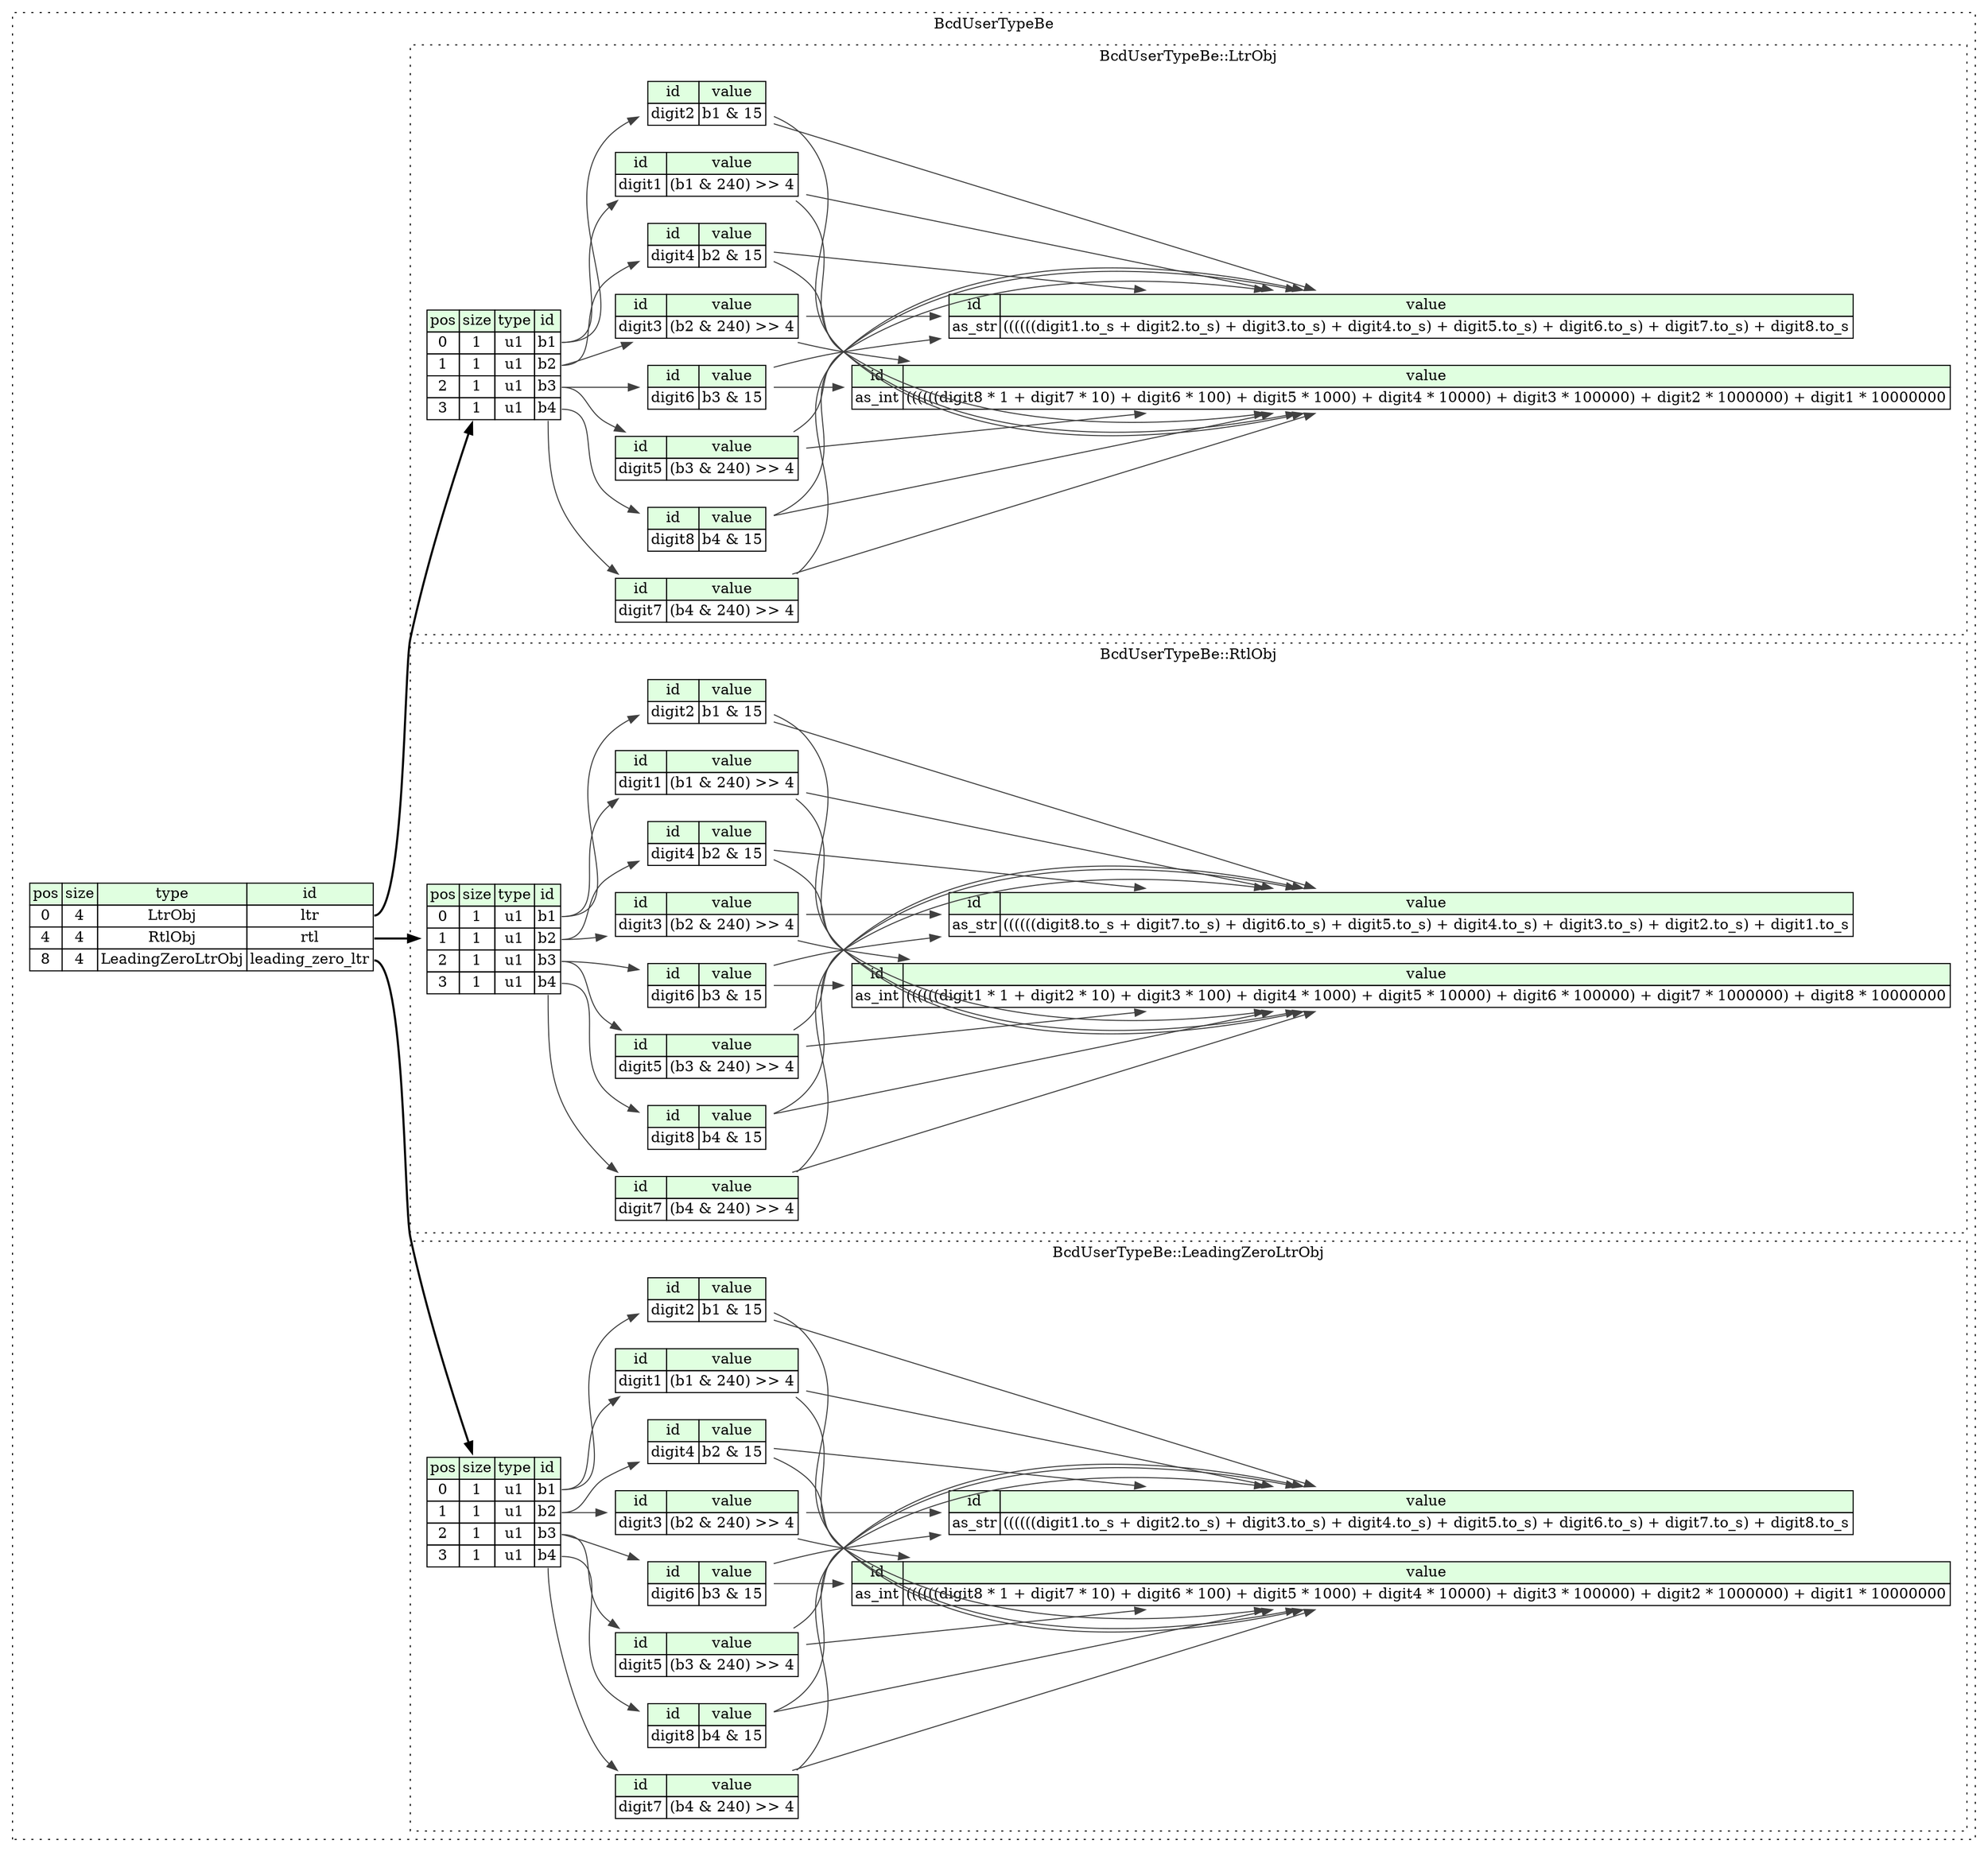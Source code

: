 digraph {
	rankdir=LR;
	node [shape=plaintext];
	subgraph cluster__bcd_user_type_be {
		label="BcdUserTypeBe";
		graph[style=dotted];

		bcd_user_type_be__seq [label=<<TABLE BORDER="0" CELLBORDER="1" CELLSPACING="0">
			<TR><TD BGCOLOR="#E0FFE0">pos</TD><TD BGCOLOR="#E0FFE0">size</TD><TD BGCOLOR="#E0FFE0">type</TD><TD BGCOLOR="#E0FFE0">id</TD></TR>
			<TR><TD PORT="ltr_pos">0</TD><TD PORT="ltr_size">4</TD><TD>LtrObj</TD><TD PORT="ltr_type">ltr</TD></TR>
			<TR><TD PORT="rtl_pos">4</TD><TD PORT="rtl_size">4</TD><TD>RtlObj</TD><TD PORT="rtl_type">rtl</TD></TR>
			<TR><TD PORT="leading_zero_ltr_pos">8</TD><TD PORT="leading_zero_ltr_size">4</TD><TD>LeadingZeroLtrObj</TD><TD PORT="leading_zero_ltr_type">leading_zero_ltr</TD></TR>
		</TABLE>>];
		subgraph cluster__leading_zero_ltr_obj {
			label="BcdUserTypeBe::LeadingZeroLtrObj";
			graph[style=dotted];

			leading_zero_ltr_obj__seq [label=<<TABLE BORDER="0" CELLBORDER="1" CELLSPACING="0">
				<TR><TD BGCOLOR="#E0FFE0">pos</TD><TD BGCOLOR="#E0FFE0">size</TD><TD BGCOLOR="#E0FFE0">type</TD><TD BGCOLOR="#E0FFE0">id</TD></TR>
				<TR><TD PORT="b1_pos">0</TD><TD PORT="b1_size">1</TD><TD>u1</TD><TD PORT="b1_type">b1</TD></TR>
				<TR><TD PORT="b2_pos">1</TD><TD PORT="b2_size">1</TD><TD>u1</TD><TD PORT="b2_type">b2</TD></TR>
				<TR><TD PORT="b3_pos">2</TD><TD PORT="b3_size">1</TD><TD>u1</TD><TD PORT="b3_type">b3</TD></TR>
				<TR><TD PORT="b4_pos">3</TD><TD PORT="b4_size">1</TD><TD>u1</TD><TD PORT="b4_type">b4</TD></TR>
			</TABLE>>];
			leading_zero_ltr_obj__inst__as_int [label=<<TABLE BORDER="0" CELLBORDER="1" CELLSPACING="0">
				<TR><TD BGCOLOR="#E0FFE0">id</TD><TD BGCOLOR="#E0FFE0">value</TD></TR>
				<TR><TD>as_int</TD><TD>((((((digit8 * 1 + digit7 * 10) + digit6 * 100) + digit5 * 1000) + digit4 * 10000) + digit3 * 100000) + digit2 * 1000000) + digit1 * 10000000</TD></TR>
			</TABLE>>];
			leading_zero_ltr_obj__inst__as_str [label=<<TABLE BORDER="0" CELLBORDER="1" CELLSPACING="0">
				<TR><TD BGCOLOR="#E0FFE0">id</TD><TD BGCOLOR="#E0FFE0">value</TD></TR>
				<TR><TD>as_str</TD><TD>((((((digit1.to_s + digit2.to_s) + digit3.to_s) + digit4.to_s) + digit5.to_s) + digit6.to_s) + digit7.to_s) + digit8.to_s</TD></TR>
			</TABLE>>];
			leading_zero_ltr_obj__inst__digit1 [label=<<TABLE BORDER="0" CELLBORDER="1" CELLSPACING="0">
				<TR><TD BGCOLOR="#E0FFE0">id</TD><TD BGCOLOR="#E0FFE0">value</TD></TR>
				<TR><TD>digit1</TD><TD>(b1 &amp; 240) &gt;&gt; 4</TD></TR>
			</TABLE>>];
			leading_zero_ltr_obj__inst__digit2 [label=<<TABLE BORDER="0" CELLBORDER="1" CELLSPACING="0">
				<TR><TD BGCOLOR="#E0FFE0">id</TD><TD BGCOLOR="#E0FFE0">value</TD></TR>
				<TR><TD>digit2</TD><TD>b1 &amp; 15</TD></TR>
			</TABLE>>];
			leading_zero_ltr_obj__inst__digit3 [label=<<TABLE BORDER="0" CELLBORDER="1" CELLSPACING="0">
				<TR><TD BGCOLOR="#E0FFE0">id</TD><TD BGCOLOR="#E0FFE0">value</TD></TR>
				<TR><TD>digit3</TD><TD>(b2 &amp; 240) &gt;&gt; 4</TD></TR>
			</TABLE>>];
			leading_zero_ltr_obj__inst__digit4 [label=<<TABLE BORDER="0" CELLBORDER="1" CELLSPACING="0">
				<TR><TD BGCOLOR="#E0FFE0">id</TD><TD BGCOLOR="#E0FFE0">value</TD></TR>
				<TR><TD>digit4</TD><TD>b2 &amp; 15</TD></TR>
			</TABLE>>];
			leading_zero_ltr_obj__inst__digit5 [label=<<TABLE BORDER="0" CELLBORDER="1" CELLSPACING="0">
				<TR><TD BGCOLOR="#E0FFE0">id</TD><TD BGCOLOR="#E0FFE0">value</TD></TR>
				<TR><TD>digit5</TD><TD>(b3 &amp; 240) &gt;&gt; 4</TD></TR>
			</TABLE>>];
			leading_zero_ltr_obj__inst__digit6 [label=<<TABLE BORDER="0" CELLBORDER="1" CELLSPACING="0">
				<TR><TD BGCOLOR="#E0FFE0">id</TD><TD BGCOLOR="#E0FFE0">value</TD></TR>
				<TR><TD>digit6</TD><TD>b3 &amp; 15</TD></TR>
			</TABLE>>];
			leading_zero_ltr_obj__inst__digit7 [label=<<TABLE BORDER="0" CELLBORDER="1" CELLSPACING="0">
				<TR><TD BGCOLOR="#E0FFE0">id</TD><TD BGCOLOR="#E0FFE0">value</TD></TR>
				<TR><TD>digit7</TD><TD>(b4 &amp; 240) &gt;&gt; 4</TD></TR>
			</TABLE>>];
			leading_zero_ltr_obj__inst__digit8 [label=<<TABLE BORDER="0" CELLBORDER="1" CELLSPACING="0">
				<TR><TD BGCOLOR="#E0FFE0">id</TD><TD BGCOLOR="#E0FFE0">value</TD></TR>
				<TR><TD>digit8</TD><TD>b4 &amp; 15</TD></TR>
			</TABLE>>];
		}
		subgraph cluster__ltr_obj {
			label="BcdUserTypeBe::LtrObj";
			graph[style=dotted];

			ltr_obj__seq [label=<<TABLE BORDER="0" CELLBORDER="1" CELLSPACING="0">
				<TR><TD BGCOLOR="#E0FFE0">pos</TD><TD BGCOLOR="#E0FFE0">size</TD><TD BGCOLOR="#E0FFE0">type</TD><TD BGCOLOR="#E0FFE0">id</TD></TR>
				<TR><TD PORT="b1_pos">0</TD><TD PORT="b1_size">1</TD><TD>u1</TD><TD PORT="b1_type">b1</TD></TR>
				<TR><TD PORT="b2_pos">1</TD><TD PORT="b2_size">1</TD><TD>u1</TD><TD PORT="b2_type">b2</TD></TR>
				<TR><TD PORT="b3_pos">2</TD><TD PORT="b3_size">1</TD><TD>u1</TD><TD PORT="b3_type">b3</TD></TR>
				<TR><TD PORT="b4_pos">3</TD><TD PORT="b4_size">1</TD><TD>u1</TD><TD PORT="b4_type">b4</TD></TR>
			</TABLE>>];
			ltr_obj__inst__as_int [label=<<TABLE BORDER="0" CELLBORDER="1" CELLSPACING="0">
				<TR><TD BGCOLOR="#E0FFE0">id</TD><TD BGCOLOR="#E0FFE0">value</TD></TR>
				<TR><TD>as_int</TD><TD>((((((digit8 * 1 + digit7 * 10) + digit6 * 100) + digit5 * 1000) + digit4 * 10000) + digit3 * 100000) + digit2 * 1000000) + digit1 * 10000000</TD></TR>
			</TABLE>>];
			ltr_obj__inst__as_str [label=<<TABLE BORDER="0" CELLBORDER="1" CELLSPACING="0">
				<TR><TD BGCOLOR="#E0FFE0">id</TD><TD BGCOLOR="#E0FFE0">value</TD></TR>
				<TR><TD>as_str</TD><TD>((((((digit1.to_s + digit2.to_s) + digit3.to_s) + digit4.to_s) + digit5.to_s) + digit6.to_s) + digit7.to_s) + digit8.to_s</TD></TR>
			</TABLE>>];
			ltr_obj__inst__digit1 [label=<<TABLE BORDER="0" CELLBORDER="1" CELLSPACING="0">
				<TR><TD BGCOLOR="#E0FFE0">id</TD><TD BGCOLOR="#E0FFE0">value</TD></TR>
				<TR><TD>digit1</TD><TD>(b1 &amp; 240) &gt;&gt; 4</TD></TR>
			</TABLE>>];
			ltr_obj__inst__digit2 [label=<<TABLE BORDER="0" CELLBORDER="1" CELLSPACING="0">
				<TR><TD BGCOLOR="#E0FFE0">id</TD><TD BGCOLOR="#E0FFE0">value</TD></TR>
				<TR><TD>digit2</TD><TD>b1 &amp; 15</TD></TR>
			</TABLE>>];
			ltr_obj__inst__digit3 [label=<<TABLE BORDER="0" CELLBORDER="1" CELLSPACING="0">
				<TR><TD BGCOLOR="#E0FFE0">id</TD><TD BGCOLOR="#E0FFE0">value</TD></TR>
				<TR><TD>digit3</TD><TD>(b2 &amp; 240) &gt;&gt; 4</TD></TR>
			</TABLE>>];
			ltr_obj__inst__digit4 [label=<<TABLE BORDER="0" CELLBORDER="1" CELLSPACING="0">
				<TR><TD BGCOLOR="#E0FFE0">id</TD><TD BGCOLOR="#E0FFE0">value</TD></TR>
				<TR><TD>digit4</TD><TD>b2 &amp; 15</TD></TR>
			</TABLE>>];
			ltr_obj__inst__digit5 [label=<<TABLE BORDER="0" CELLBORDER="1" CELLSPACING="0">
				<TR><TD BGCOLOR="#E0FFE0">id</TD><TD BGCOLOR="#E0FFE0">value</TD></TR>
				<TR><TD>digit5</TD><TD>(b3 &amp; 240) &gt;&gt; 4</TD></TR>
			</TABLE>>];
			ltr_obj__inst__digit6 [label=<<TABLE BORDER="0" CELLBORDER="1" CELLSPACING="0">
				<TR><TD BGCOLOR="#E0FFE0">id</TD><TD BGCOLOR="#E0FFE0">value</TD></TR>
				<TR><TD>digit6</TD><TD>b3 &amp; 15</TD></TR>
			</TABLE>>];
			ltr_obj__inst__digit7 [label=<<TABLE BORDER="0" CELLBORDER="1" CELLSPACING="0">
				<TR><TD BGCOLOR="#E0FFE0">id</TD><TD BGCOLOR="#E0FFE0">value</TD></TR>
				<TR><TD>digit7</TD><TD>(b4 &amp; 240) &gt;&gt; 4</TD></TR>
			</TABLE>>];
			ltr_obj__inst__digit8 [label=<<TABLE BORDER="0" CELLBORDER="1" CELLSPACING="0">
				<TR><TD BGCOLOR="#E0FFE0">id</TD><TD BGCOLOR="#E0FFE0">value</TD></TR>
				<TR><TD>digit8</TD><TD>b4 &amp; 15</TD></TR>
			</TABLE>>];
		}
		subgraph cluster__rtl_obj {
			label="BcdUserTypeBe::RtlObj";
			graph[style=dotted];

			rtl_obj__seq [label=<<TABLE BORDER="0" CELLBORDER="1" CELLSPACING="0">
				<TR><TD BGCOLOR="#E0FFE0">pos</TD><TD BGCOLOR="#E0FFE0">size</TD><TD BGCOLOR="#E0FFE0">type</TD><TD BGCOLOR="#E0FFE0">id</TD></TR>
				<TR><TD PORT="b1_pos">0</TD><TD PORT="b1_size">1</TD><TD>u1</TD><TD PORT="b1_type">b1</TD></TR>
				<TR><TD PORT="b2_pos">1</TD><TD PORT="b2_size">1</TD><TD>u1</TD><TD PORT="b2_type">b2</TD></TR>
				<TR><TD PORT="b3_pos">2</TD><TD PORT="b3_size">1</TD><TD>u1</TD><TD PORT="b3_type">b3</TD></TR>
				<TR><TD PORT="b4_pos">3</TD><TD PORT="b4_size">1</TD><TD>u1</TD><TD PORT="b4_type">b4</TD></TR>
			</TABLE>>];
			rtl_obj__inst__as_int [label=<<TABLE BORDER="0" CELLBORDER="1" CELLSPACING="0">
				<TR><TD BGCOLOR="#E0FFE0">id</TD><TD BGCOLOR="#E0FFE0">value</TD></TR>
				<TR><TD>as_int</TD><TD>((((((digit1 * 1 + digit2 * 10) + digit3 * 100) + digit4 * 1000) + digit5 * 10000) + digit6 * 100000) + digit7 * 1000000) + digit8 * 10000000</TD></TR>
			</TABLE>>];
			rtl_obj__inst__as_str [label=<<TABLE BORDER="0" CELLBORDER="1" CELLSPACING="0">
				<TR><TD BGCOLOR="#E0FFE0">id</TD><TD BGCOLOR="#E0FFE0">value</TD></TR>
				<TR><TD>as_str</TD><TD>((((((digit8.to_s + digit7.to_s) + digit6.to_s) + digit5.to_s) + digit4.to_s) + digit3.to_s) + digit2.to_s) + digit1.to_s</TD></TR>
			</TABLE>>];
			rtl_obj__inst__digit1 [label=<<TABLE BORDER="0" CELLBORDER="1" CELLSPACING="0">
				<TR><TD BGCOLOR="#E0FFE0">id</TD><TD BGCOLOR="#E0FFE0">value</TD></TR>
				<TR><TD>digit1</TD><TD>(b1 &amp; 240) &gt;&gt; 4</TD></TR>
			</TABLE>>];
			rtl_obj__inst__digit2 [label=<<TABLE BORDER="0" CELLBORDER="1" CELLSPACING="0">
				<TR><TD BGCOLOR="#E0FFE0">id</TD><TD BGCOLOR="#E0FFE0">value</TD></TR>
				<TR><TD>digit2</TD><TD>b1 &amp; 15</TD></TR>
			</TABLE>>];
			rtl_obj__inst__digit3 [label=<<TABLE BORDER="0" CELLBORDER="1" CELLSPACING="0">
				<TR><TD BGCOLOR="#E0FFE0">id</TD><TD BGCOLOR="#E0FFE0">value</TD></TR>
				<TR><TD>digit3</TD><TD>(b2 &amp; 240) &gt;&gt; 4</TD></TR>
			</TABLE>>];
			rtl_obj__inst__digit4 [label=<<TABLE BORDER="0" CELLBORDER="1" CELLSPACING="0">
				<TR><TD BGCOLOR="#E0FFE0">id</TD><TD BGCOLOR="#E0FFE0">value</TD></TR>
				<TR><TD>digit4</TD><TD>b2 &amp; 15</TD></TR>
			</TABLE>>];
			rtl_obj__inst__digit5 [label=<<TABLE BORDER="0" CELLBORDER="1" CELLSPACING="0">
				<TR><TD BGCOLOR="#E0FFE0">id</TD><TD BGCOLOR="#E0FFE0">value</TD></TR>
				<TR><TD>digit5</TD><TD>(b3 &amp; 240) &gt;&gt; 4</TD></TR>
			</TABLE>>];
			rtl_obj__inst__digit6 [label=<<TABLE BORDER="0" CELLBORDER="1" CELLSPACING="0">
				<TR><TD BGCOLOR="#E0FFE0">id</TD><TD BGCOLOR="#E0FFE0">value</TD></TR>
				<TR><TD>digit6</TD><TD>b3 &amp; 15</TD></TR>
			</TABLE>>];
			rtl_obj__inst__digit7 [label=<<TABLE BORDER="0" CELLBORDER="1" CELLSPACING="0">
				<TR><TD BGCOLOR="#E0FFE0">id</TD><TD BGCOLOR="#E0FFE0">value</TD></TR>
				<TR><TD>digit7</TD><TD>(b4 &amp; 240) &gt;&gt; 4</TD></TR>
			</TABLE>>];
			rtl_obj__inst__digit8 [label=<<TABLE BORDER="0" CELLBORDER="1" CELLSPACING="0">
				<TR><TD BGCOLOR="#E0FFE0">id</TD><TD BGCOLOR="#E0FFE0">value</TD></TR>
				<TR><TD>digit8</TD><TD>b4 &amp; 15</TD></TR>
			</TABLE>>];
		}
	}
	bcd_user_type_be__seq:ltr_type -> ltr_obj__seq [style=bold];
	bcd_user_type_be__seq:rtl_type -> rtl_obj__seq [style=bold];
	bcd_user_type_be__seq:leading_zero_ltr_type -> leading_zero_ltr_obj__seq [style=bold];
	leading_zero_ltr_obj__inst__digit8:digit8_type -> leading_zero_ltr_obj__inst__as_int [color="#404040"];
	leading_zero_ltr_obj__inst__digit7:digit7_type -> leading_zero_ltr_obj__inst__as_int [color="#404040"];
	leading_zero_ltr_obj__inst__digit6:digit6_type -> leading_zero_ltr_obj__inst__as_int [color="#404040"];
	leading_zero_ltr_obj__inst__digit5:digit5_type -> leading_zero_ltr_obj__inst__as_int [color="#404040"];
	leading_zero_ltr_obj__inst__digit4:digit4_type -> leading_zero_ltr_obj__inst__as_int [color="#404040"];
	leading_zero_ltr_obj__inst__digit3:digit3_type -> leading_zero_ltr_obj__inst__as_int [color="#404040"];
	leading_zero_ltr_obj__inst__digit2:digit2_type -> leading_zero_ltr_obj__inst__as_int [color="#404040"];
	leading_zero_ltr_obj__inst__digit1:digit1_type -> leading_zero_ltr_obj__inst__as_int [color="#404040"];
	leading_zero_ltr_obj__inst__digit1:digit1_type -> leading_zero_ltr_obj__inst__as_str [color="#404040"];
	leading_zero_ltr_obj__inst__digit2:digit2_type -> leading_zero_ltr_obj__inst__as_str [color="#404040"];
	leading_zero_ltr_obj__inst__digit3:digit3_type -> leading_zero_ltr_obj__inst__as_str [color="#404040"];
	leading_zero_ltr_obj__inst__digit4:digit4_type -> leading_zero_ltr_obj__inst__as_str [color="#404040"];
	leading_zero_ltr_obj__inst__digit5:digit5_type -> leading_zero_ltr_obj__inst__as_str [color="#404040"];
	leading_zero_ltr_obj__inst__digit6:digit6_type -> leading_zero_ltr_obj__inst__as_str [color="#404040"];
	leading_zero_ltr_obj__inst__digit7:digit7_type -> leading_zero_ltr_obj__inst__as_str [color="#404040"];
	leading_zero_ltr_obj__inst__digit8:digit8_type -> leading_zero_ltr_obj__inst__as_str [color="#404040"];
	leading_zero_ltr_obj__seq:b1_type -> leading_zero_ltr_obj__inst__digit1 [color="#404040"];
	leading_zero_ltr_obj__seq:b1_type -> leading_zero_ltr_obj__inst__digit2 [color="#404040"];
	leading_zero_ltr_obj__seq:b2_type -> leading_zero_ltr_obj__inst__digit3 [color="#404040"];
	leading_zero_ltr_obj__seq:b2_type -> leading_zero_ltr_obj__inst__digit4 [color="#404040"];
	leading_zero_ltr_obj__seq:b3_type -> leading_zero_ltr_obj__inst__digit5 [color="#404040"];
	leading_zero_ltr_obj__seq:b3_type -> leading_zero_ltr_obj__inst__digit6 [color="#404040"];
	leading_zero_ltr_obj__seq:b4_type -> leading_zero_ltr_obj__inst__digit7 [color="#404040"];
	leading_zero_ltr_obj__seq:b4_type -> leading_zero_ltr_obj__inst__digit8 [color="#404040"];
	ltr_obj__inst__digit8:digit8_type -> ltr_obj__inst__as_int [color="#404040"];
	ltr_obj__inst__digit7:digit7_type -> ltr_obj__inst__as_int [color="#404040"];
	ltr_obj__inst__digit6:digit6_type -> ltr_obj__inst__as_int [color="#404040"];
	ltr_obj__inst__digit5:digit5_type -> ltr_obj__inst__as_int [color="#404040"];
	ltr_obj__inst__digit4:digit4_type -> ltr_obj__inst__as_int [color="#404040"];
	ltr_obj__inst__digit3:digit3_type -> ltr_obj__inst__as_int [color="#404040"];
	ltr_obj__inst__digit2:digit2_type -> ltr_obj__inst__as_int [color="#404040"];
	ltr_obj__inst__digit1:digit1_type -> ltr_obj__inst__as_int [color="#404040"];
	ltr_obj__inst__digit1:digit1_type -> ltr_obj__inst__as_str [color="#404040"];
	ltr_obj__inst__digit2:digit2_type -> ltr_obj__inst__as_str [color="#404040"];
	ltr_obj__inst__digit3:digit3_type -> ltr_obj__inst__as_str [color="#404040"];
	ltr_obj__inst__digit4:digit4_type -> ltr_obj__inst__as_str [color="#404040"];
	ltr_obj__inst__digit5:digit5_type -> ltr_obj__inst__as_str [color="#404040"];
	ltr_obj__inst__digit6:digit6_type -> ltr_obj__inst__as_str [color="#404040"];
	ltr_obj__inst__digit7:digit7_type -> ltr_obj__inst__as_str [color="#404040"];
	ltr_obj__inst__digit8:digit8_type -> ltr_obj__inst__as_str [color="#404040"];
	ltr_obj__seq:b1_type -> ltr_obj__inst__digit1 [color="#404040"];
	ltr_obj__seq:b1_type -> ltr_obj__inst__digit2 [color="#404040"];
	ltr_obj__seq:b2_type -> ltr_obj__inst__digit3 [color="#404040"];
	ltr_obj__seq:b2_type -> ltr_obj__inst__digit4 [color="#404040"];
	ltr_obj__seq:b3_type -> ltr_obj__inst__digit5 [color="#404040"];
	ltr_obj__seq:b3_type -> ltr_obj__inst__digit6 [color="#404040"];
	ltr_obj__seq:b4_type -> ltr_obj__inst__digit7 [color="#404040"];
	ltr_obj__seq:b4_type -> ltr_obj__inst__digit8 [color="#404040"];
	rtl_obj__inst__digit1:digit1_type -> rtl_obj__inst__as_int [color="#404040"];
	rtl_obj__inst__digit2:digit2_type -> rtl_obj__inst__as_int [color="#404040"];
	rtl_obj__inst__digit3:digit3_type -> rtl_obj__inst__as_int [color="#404040"];
	rtl_obj__inst__digit4:digit4_type -> rtl_obj__inst__as_int [color="#404040"];
	rtl_obj__inst__digit5:digit5_type -> rtl_obj__inst__as_int [color="#404040"];
	rtl_obj__inst__digit6:digit6_type -> rtl_obj__inst__as_int [color="#404040"];
	rtl_obj__inst__digit7:digit7_type -> rtl_obj__inst__as_int [color="#404040"];
	rtl_obj__inst__digit8:digit8_type -> rtl_obj__inst__as_int [color="#404040"];
	rtl_obj__inst__digit8:digit8_type -> rtl_obj__inst__as_str [color="#404040"];
	rtl_obj__inst__digit7:digit7_type -> rtl_obj__inst__as_str [color="#404040"];
	rtl_obj__inst__digit6:digit6_type -> rtl_obj__inst__as_str [color="#404040"];
	rtl_obj__inst__digit5:digit5_type -> rtl_obj__inst__as_str [color="#404040"];
	rtl_obj__inst__digit4:digit4_type -> rtl_obj__inst__as_str [color="#404040"];
	rtl_obj__inst__digit3:digit3_type -> rtl_obj__inst__as_str [color="#404040"];
	rtl_obj__inst__digit2:digit2_type -> rtl_obj__inst__as_str [color="#404040"];
	rtl_obj__inst__digit1:digit1_type -> rtl_obj__inst__as_str [color="#404040"];
	rtl_obj__seq:b1_type -> rtl_obj__inst__digit1 [color="#404040"];
	rtl_obj__seq:b1_type -> rtl_obj__inst__digit2 [color="#404040"];
	rtl_obj__seq:b2_type -> rtl_obj__inst__digit3 [color="#404040"];
	rtl_obj__seq:b2_type -> rtl_obj__inst__digit4 [color="#404040"];
	rtl_obj__seq:b3_type -> rtl_obj__inst__digit5 [color="#404040"];
	rtl_obj__seq:b3_type -> rtl_obj__inst__digit6 [color="#404040"];
	rtl_obj__seq:b4_type -> rtl_obj__inst__digit7 [color="#404040"];
	rtl_obj__seq:b4_type -> rtl_obj__inst__digit8 [color="#404040"];
}
